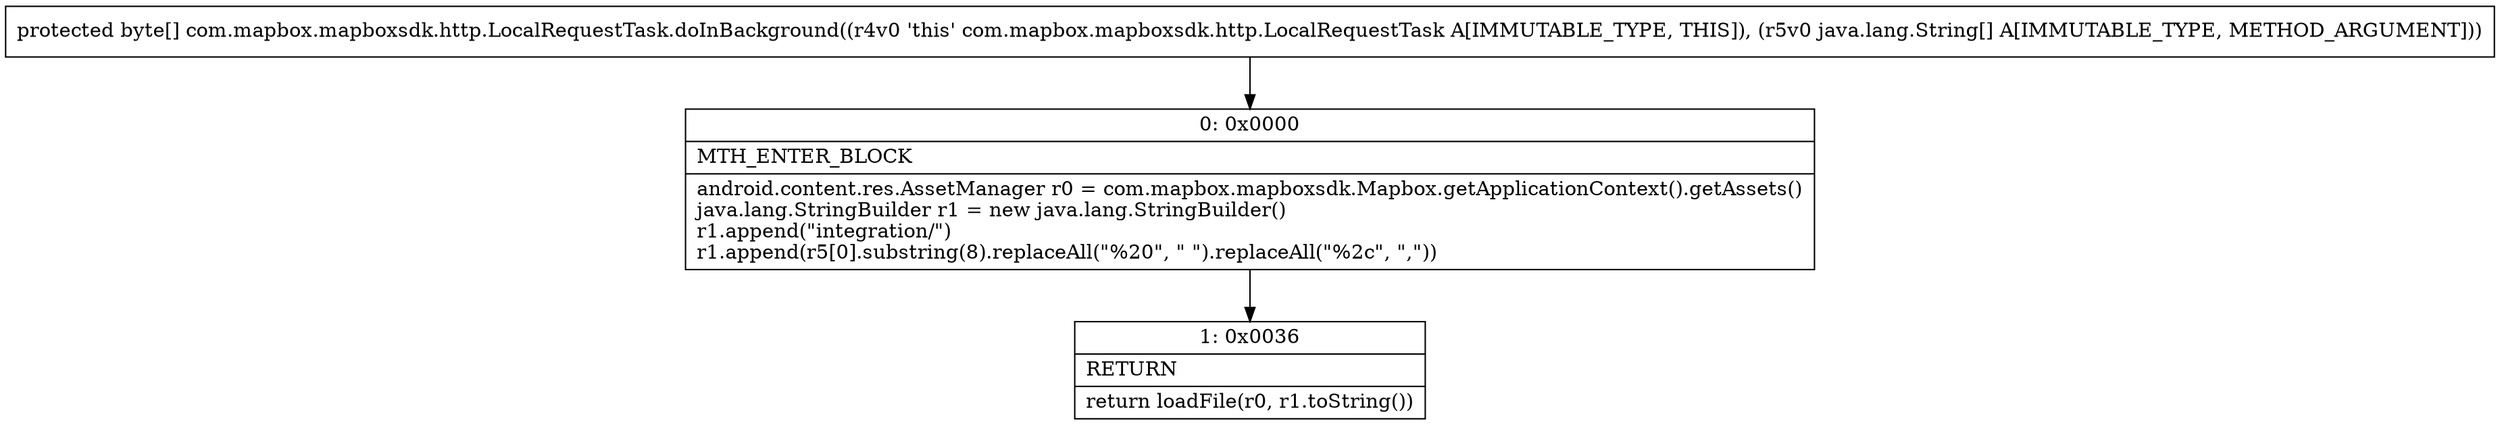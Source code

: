 digraph "CFG forcom.mapbox.mapboxsdk.http.LocalRequestTask.doInBackground([Ljava\/lang\/String;)[B" {
Node_0 [shape=record,label="{0\:\ 0x0000|MTH_ENTER_BLOCK\l|android.content.res.AssetManager r0 = com.mapbox.mapboxsdk.Mapbox.getApplicationContext().getAssets()\ljava.lang.StringBuilder r1 = new java.lang.StringBuilder()\lr1.append(\"integration\/\")\lr1.append(r5[0].substring(8).replaceAll(\"%20\", \" \").replaceAll(\"%2c\", \",\"))\l}"];
Node_1 [shape=record,label="{1\:\ 0x0036|RETURN\l|return loadFile(r0, r1.toString())\l}"];
MethodNode[shape=record,label="{protected byte[] com.mapbox.mapboxsdk.http.LocalRequestTask.doInBackground((r4v0 'this' com.mapbox.mapboxsdk.http.LocalRequestTask A[IMMUTABLE_TYPE, THIS]), (r5v0 java.lang.String[] A[IMMUTABLE_TYPE, METHOD_ARGUMENT])) }"];
MethodNode -> Node_0;
Node_0 -> Node_1;
}

